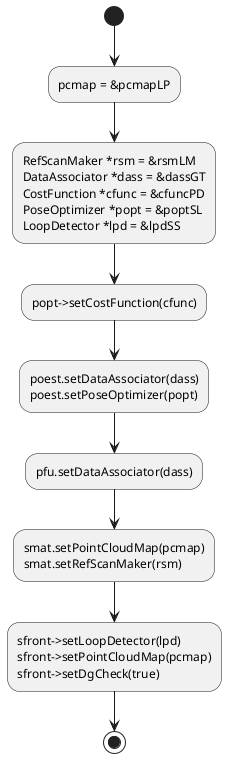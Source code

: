 @startuml

(*) --> "pcmap = &pcmapLP"
--> "RefScanMaker *rsm = &rsmLM
DataAssociator *dass = &dassGT
CostFunction *cfunc = &cfuncPD
PoseOptimizer *popt = &poptSL
LoopDetector *lpd = &lpdSS"
--> "popt->setCostFunction(cfunc)"
--> "poest.setDataAssociator(dass)
poest.setPoseOptimizer(popt)"
--> "pfu.setDataAssociator(dass)"
--> "smat.setPointCloudMap(pcmap)
smat.setRefScanMaker(rsm)"
--> "sfront->setLoopDetector(lpd)
sfront->setPointCloudMap(pcmap)
sfront->setDgCheck(true)"
-->(*)

@enduml